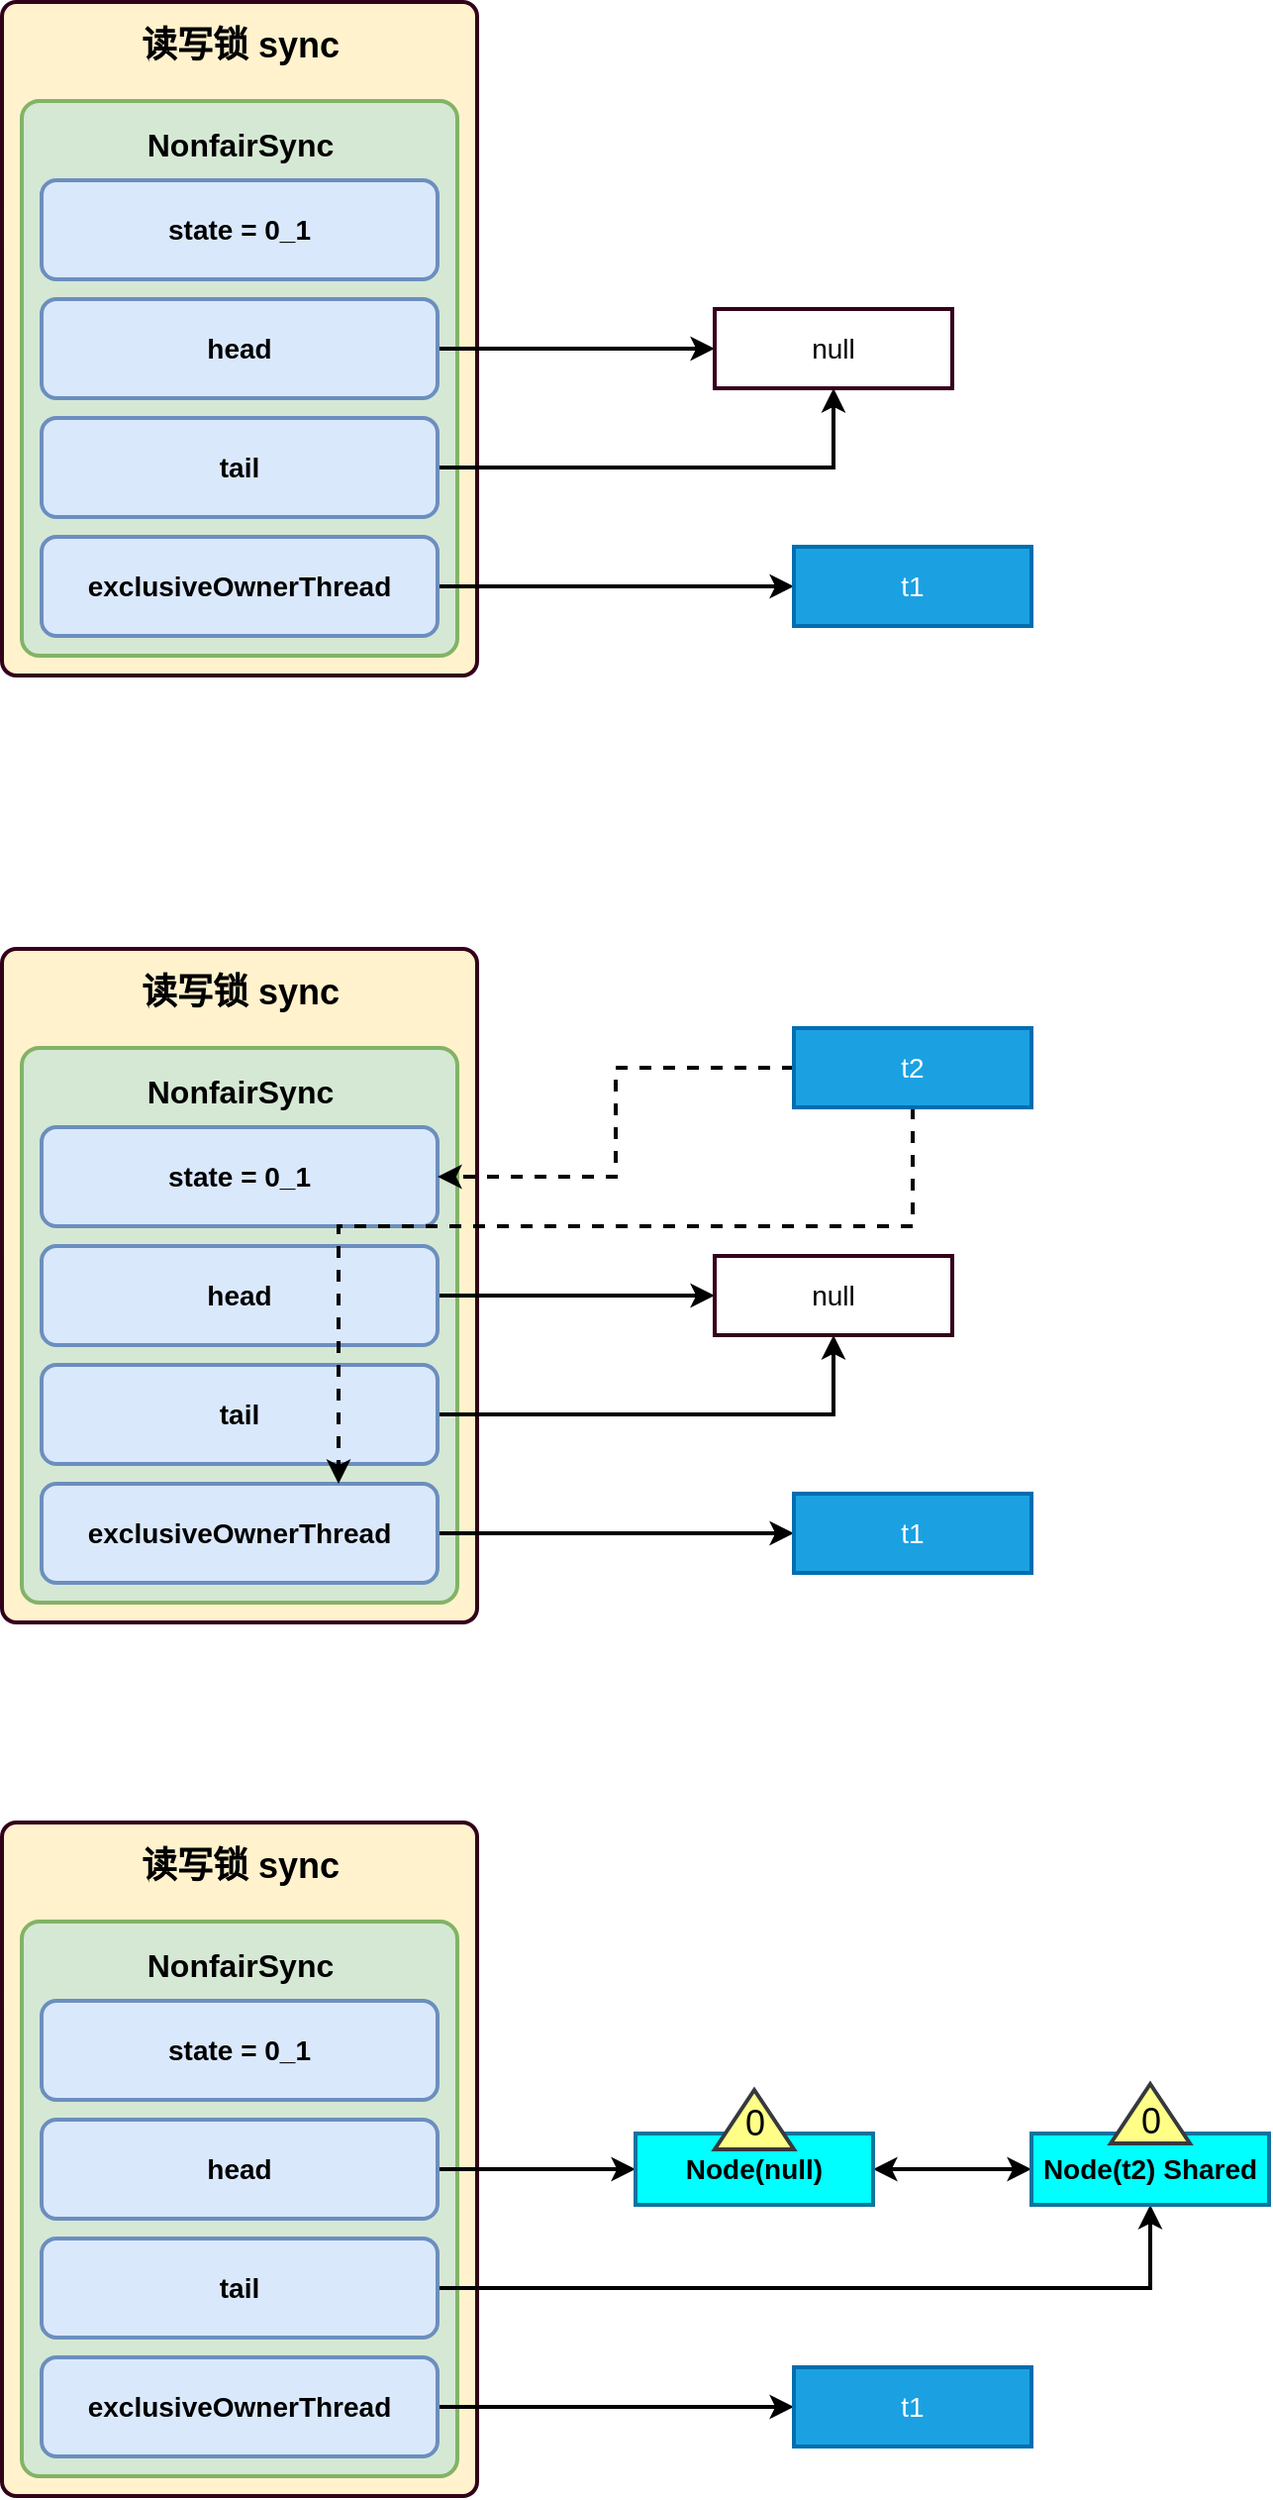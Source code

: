 <mxfile version="19.0.0" type="device"><diagram id="6_x05RDcbvVSsxvUz6cN" name="第 1 页"><mxGraphModel dx="1186" dy="738" grid="1" gridSize="10" guides="1" tooltips="1" connect="1" arrows="1" fold="1" page="1" pageScale="1" pageWidth="386000" pageHeight="216000" math="0" shadow="0"><root><mxCell id="0"/><mxCell id="1" parent="0"/><mxCell id="9hPNZDSCtpHdcYAQSVcA-1" value="" style="rounded=1;whiteSpace=wrap;html=1;fillColor=#fff2cc;strokeColor=#33001A;strokeWidth=2;arcSize=3;" vertex="1" parent="1"><mxGeometry x="120" y="165" width="240" height="340" as="geometry"/></mxCell><mxCell id="9hPNZDSCtpHdcYAQSVcA-2" value="" style="rounded=1;whiteSpace=wrap;html=1;strokeColor=#82b366;strokeWidth=2;arcSize=4;fillColor=#d5e8d4;" vertex="1" parent="1"><mxGeometry x="130" y="215" width="220" height="280" as="geometry"/></mxCell><mxCell id="9hPNZDSCtpHdcYAQSVcA-13" style="edgeStyle=orthogonalEdgeStyle;rounded=0;orthogonalLoop=1;jettySize=auto;html=1;exitX=1;exitY=0.5;exitDx=0;exitDy=0;fontSize=14;entryX=0;entryY=0.5;entryDx=0;entryDy=0;strokeWidth=2;" edge="1" parent="1" source="9hPNZDSCtpHdcYAQSVcA-4" target="9hPNZDSCtpHdcYAQSVcA-12"><mxGeometry relative="1" as="geometry"><mxPoint x="510" y="455" as="targetPoint"/></mxGeometry></mxCell><mxCell id="9hPNZDSCtpHdcYAQSVcA-4" value="&lt;font style=&quot;font-size: 14px;&quot;&gt;&lt;b&gt;exclusiveOwnerThread&lt;/b&gt;&lt;/font&gt;" style="rounded=1;whiteSpace=wrap;html=1;strokeColor=#6c8ebf;strokeWidth=2;fillColor=#dae8fc;" vertex="1" parent="1"><mxGeometry x="140" y="435" width="200" height="50" as="geometry"/></mxCell><mxCell id="9hPNZDSCtpHdcYAQSVcA-15" style="edgeStyle=orthogonalEdgeStyle;rounded=0;orthogonalLoop=1;jettySize=auto;html=1;exitX=1;exitY=0.5;exitDx=0;exitDy=0;entryX=0.5;entryY=1;entryDx=0;entryDy=0;fontSize=14;strokeWidth=2;" edge="1" parent="1" source="9hPNZDSCtpHdcYAQSVcA-6" target="9hPNZDSCtpHdcYAQSVcA-11"><mxGeometry relative="1" as="geometry"/></mxCell><mxCell id="9hPNZDSCtpHdcYAQSVcA-6" value="&lt;font style=&quot;font-size: 14px;&quot;&gt;&lt;b&gt;tail&lt;/b&gt;&lt;/font&gt;" style="rounded=1;whiteSpace=wrap;html=1;strokeColor=#6c8ebf;strokeWidth=2;fillColor=#dae8fc;" vertex="1" parent="1"><mxGeometry x="140" y="375" width="200" height="50" as="geometry"/></mxCell><mxCell id="9hPNZDSCtpHdcYAQSVcA-14" style="edgeStyle=orthogonalEdgeStyle;rounded=0;orthogonalLoop=1;jettySize=auto;html=1;exitX=1;exitY=0.5;exitDx=0;exitDy=0;fontSize=14;strokeWidth=2;" edge="1" parent="1" source="9hPNZDSCtpHdcYAQSVcA-7" target="9hPNZDSCtpHdcYAQSVcA-11"><mxGeometry relative="1" as="geometry"/></mxCell><mxCell id="9hPNZDSCtpHdcYAQSVcA-7" value="&lt;font style=&quot;font-size: 14px;&quot;&gt;&lt;b&gt;head&lt;/b&gt;&lt;/font&gt;" style="rounded=1;whiteSpace=wrap;html=1;strokeColor=#6c8ebf;strokeWidth=2;fillColor=#dae8fc;" vertex="1" parent="1"><mxGeometry x="140" y="315" width="200" height="50" as="geometry"/></mxCell><mxCell id="9hPNZDSCtpHdcYAQSVcA-8" value="&lt;font style=&quot;font-size: 14px;&quot;&gt;&lt;b&gt;state = 0_1&lt;/b&gt;&lt;/font&gt;" style="rounded=1;whiteSpace=wrap;html=1;strokeColor=#6c8ebf;strokeWidth=2;fillColor=#dae8fc;" vertex="1" parent="1"><mxGeometry x="140" y="255" width="200" height="50" as="geometry"/></mxCell><mxCell id="9hPNZDSCtpHdcYAQSVcA-9" value="&lt;font style=&quot;font-size: 18px;&quot;&gt;读写锁 sync&lt;/font&gt;" style="text;strokeColor=none;fillColor=none;html=1;fontSize=24;fontStyle=1;verticalAlign=middle;align=center;rounded=1;" vertex="1" parent="1"><mxGeometry x="190" y="165" width="100" height="40" as="geometry"/></mxCell><mxCell id="9hPNZDSCtpHdcYAQSVcA-10" value="&lt;span style=&quot;font-size: 16px;&quot;&gt;NonfairSync&lt;/span&gt;" style="text;strokeColor=none;fillColor=none;html=1;fontSize=24;fontStyle=1;verticalAlign=middle;align=center;rounded=1;" vertex="1" parent="1"><mxGeometry x="190" y="215" width="100" height="40" as="geometry"/></mxCell><mxCell id="9hPNZDSCtpHdcYAQSVcA-11" value="null" style="rounded=0;whiteSpace=wrap;html=1;fontSize=14;strokeColor=#33001A;strokeWidth=2;" vertex="1" parent="1"><mxGeometry x="480" y="320" width="120" height="40" as="geometry"/></mxCell><mxCell id="9hPNZDSCtpHdcYAQSVcA-12" value="t1" style="rounded=0;whiteSpace=wrap;html=1;fontSize=14;strokeColor=#006EAF;strokeWidth=2;fillColor=#1ba1e2;fontColor=#ffffff;" vertex="1" parent="1"><mxGeometry x="520" y="440" width="120" height="40" as="geometry"/></mxCell><mxCell id="9hPNZDSCtpHdcYAQSVcA-16" value="" style="rounded=1;whiteSpace=wrap;html=1;fillColor=#fff2cc;strokeColor=#33001A;strokeWidth=2;arcSize=3;" vertex="1" parent="1"><mxGeometry x="120" y="643" width="240" height="340" as="geometry"/></mxCell><mxCell id="9hPNZDSCtpHdcYAQSVcA-17" value="" style="rounded=1;whiteSpace=wrap;html=1;strokeColor=#82b366;strokeWidth=2;arcSize=4;fillColor=#d5e8d4;" vertex="1" parent="1"><mxGeometry x="130" y="693" width="220" height="280" as="geometry"/></mxCell><mxCell id="9hPNZDSCtpHdcYAQSVcA-18" style="edgeStyle=orthogonalEdgeStyle;rounded=0;orthogonalLoop=1;jettySize=auto;html=1;exitX=1;exitY=0.5;exitDx=0;exitDy=0;fontSize=14;entryX=0;entryY=0.5;entryDx=0;entryDy=0;strokeWidth=2;" edge="1" parent="1" source="9hPNZDSCtpHdcYAQSVcA-19" target="9hPNZDSCtpHdcYAQSVcA-28"><mxGeometry relative="1" as="geometry"><mxPoint x="510" y="933" as="targetPoint"/></mxGeometry></mxCell><mxCell id="9hPNZDSCtpHdcYAQSVcA-19" value="&lt;font style=&quot;font-size: 14px;&quot;&gt;&lt;b&gt;exclusiveOwnerThread&lt;/b&gt;&lt;/font&gt;" style="rounded=1;whiteSpace=wrap;html=1;strokeColor=#6c8ebf;strokeWidth=2;fillColor=#dae8fc;" vertex="1" parent="1"><mxGeometry x="140" y="913" width="200" height="50" as="geometry"/></mxCell><mxCell id="9hPNZDSCtpHdcYAQSVcA-20" style="edgeStyle=orthogonalEdgeStyle;rounded=0;orthogonalLoop=1;jettySize=auto;html=1;exitX=1;exitY=0.5;exitDx=0;exitDy=0;entryX=0.5;entryY=1;entryDx=0;entryDy=0;fontSize=14;strokeWidth=2;" edge="1" parent="1" source="9hPNZDSCtpHdcYAQSVcA-21" target="9hPNZDSCtpHdcYAQSVcA-27"><mxGeometry relative="1" as="geometry"/></mxCell><mxCell id="9hPNZDSCtpHdcYAQSVcA-21" value="&lt;font style=&quot;font-size: 14px;&quot;&gt;&lt;b&gt;tail&lt;/b&gt;&lt;/font&gt;" style="rounded=1;whiteSpace=wrap;html=1;strokeColor=#6c8ebf;strokeWidth=2;fillColor=#dae8fc;" vertex="1" parent="1"><mxGeometry x="140" y="853" width="200" height="50" as="geometry"/></mxCell><mxCell id="9hPNZDSCtpHdcYAQSVcA-22" style="edgeStyle=orthogonalEdgeStyle;rounded=0;orthogonalLoop=1;jettySize=auto;html=1;exitX=1;exitY=0.5;exitDx=0;exitDy=0;fontSize=14;strokeWidth=2;" edge="1" parent="1" source="9hPNZDSCtpHdcYAQSVcA-23" target="9hPNZDSCtpHdcYAQSVcA-27"><mxGeometry relative="1" as="geometry"/></mxCell><mxCell id="9hPNZDSCtpHdcYAQSVcA-23" value="&lt;font style=&quot;font-size: 14px;&quot;&gt;&lt;b&gt;head&lt;/b&gt;&lt;/font&gt;" style="rounded=1;whiteSpace=wrap;html=1;strokeColor=#6c8ebf;strokeWidth=2;fillColor=#dae8fc;" vertex="1" parent="1"><mxGeometry x="140" y="793" width="200" height="50" as="geometry"/></mxCell><mxCell id="9hPNZDSCtpHdcYAQSVcA-24" value="&lt;font style=&quot;font-size: 14px;&quot;&gt;&lt;b&gt;state = 0_1&lt;/b&gt;&lt;/font&gt;" style="rounded=1;whiteSpace=wrap;html=1;strokeColor=#6c8ebf;strokeWidth=2;fillColor=#dae8fc;" vertex="1" parent="1"><mxGeometry x="140" y="733" width="200" height="50" as="geometry"/></mxCell><mxCell id="9hPNZDSCtpHdcYAQSVcA-25" value="&lt;font style=&quot;font-size: 18px;&quot;&gt;读写锁 sync&lt;/font&gt;" style="text;strokeColor=none;fillColor=none;html=1;fontSize=24;fontStyle=1;verticalAlign=middle;align=center;rounded=1;" vertex="1" parent="1"><mxGeometry x="190" y="643" width="100" height="40" as="geometry"/></mxCell><mxCell id="9hPNZDSCtpHdcYAQSVcA-26" value="&lt;span style=&quot;font-size: 16px;&quot;&gt;NonfairSync&lt;/span&gt;" style="text;strokeColor=none;fillColor=none;html=1;fontSize=24;fontStyle=1;verticalAlign=middle;align=center;rounded=1;" vertex="1" parent="1"><mxGeometry x="190" y="693" width="100" height="40" as="geometry"/></mxCell><mxCell id="9hPNZDSCtpHdcYAQSVcA-27" value="null" style="rounded=0;whiteSpace=wrap;html=1;fontSize=14;strokeColor=#33001A;strokeWidth=2;" vertex="1" parent="1"><mxGeometry x="480" y="798" width="120" height="40" as="geometry"/></mxCell><mxCell id="9hPNZDSCtpHdcYAQSVcA-28" value="t1" style="rounded=0;whiteSpace=wrap;html=1;fontSize=14;strokeColor=#006EAF;strokeWidth=2;fillColor=#1ba1e2;fontColor=#ffffff;" vertex="1" parent="1"><mxGeometry x="520" y="918" width="120" height="40" as="geometry"/></mxCell><mxCell id="9hPNZDSCtpHdcYAQSVcA-30" style="edgeStyle=orthogonalEdgeStyle;rounded=0;orthogonalLoop=1;jettySize=auto;html=1;exitX=0;exitY=0.5;exitDx=0;exitDy=0;entryX=1;entryY=0.5;entryDx=0;entryDy=0;fontSize=14;strokeWidth=2;dashed=1;" edge="1" parent="1" source="9hPNZDSCtpHdcYAQSVcA-29" target="9hPNZDSCtpHdcYAQSVcA-24"><mxGeometry relative="1" as="geometry"/></mxCell><mxCell id="9hPNZDSCtpHdcYAQSVcA-33" style="edgeStyle=orthogonalEdgeStyle;rounded=0;orthogonalLoop=1;jettySize=auto;html=1;exitX=0.5;exitY=1;exitDx=0;exitDy=0;entryX=0.75;entryY=0;entryDx=0;entryDy=0;fontSize=14;strokeWidth=2;dashed=1;" edge="1" parent="1" source="9hPNZDSCtpHdcYAQSVcA-29" target="9hPNZDSCtpHdcYAQSVcA-19"><mxGeometry relative="1" as="geometry"><Array as="points"><mxPoint x="580" y="783"/><mxPoint x="290" y="783"/></Array></mxGeometry></mxCell><mxCell id="9hPNZDSCtpHdcYAQSVcA-29" value="t2" style="rounded=0;whiteSpace=wrap;html=1;fontSize=14;strokeColor=#006EAF;strokeWidth=2;fillColor=#1ba1e2;fontColor=#ffffff;" vertex="1" parent="1"><mxGeometry x="520" y="683" width="120" height="40" as="geometry"/></mxCell><mxCell id="9hPNZDSCtpHdcYAQSVcA-35" value="" style="rounded=1;whiteSpace=wrap;html=1;fillColor=#fff2cc;strokeColor=#33001A;strokeWidth=2;arcSize=3;" vertex="1" parent="1"><mxGeometry x="120" y="1084" width="240" height="340" as="geometry"/></mxCell><mxCell id="9hPNZDSCtpHdcYAQSVcA-36" value="" style="rounded=1;whiteSpace=wrap;html=1;strokeColor=#82b366;strokeWidth=2;arcSize=4;fillColor=#d5e8d4;" vertex="1" parent="1"><mxGeometry x="130" y="1134" width="220" height="280" as="geometry"/></mxCell><mxCell id="9hPNZDSCtpHdcYAQSVcA-37" style="edgeStyle=orthogonalEdgeStyle;rounded=0;orthogonalLoop=1;jettySize=auto;html=1;exitX=1;exitY=0.5;exitDx=0;exitDy=0;fontSize=14;entryX=0;entryY=0.5;entryDx=0;entryDy=0;strokeWidth=2;" edge="1" parent="1" source="9hPNZDSCtpHdcYAQSVcA-38" target="9hPNZDSCtpHdcYAQSVcA-47"><mxGeometry relative="1" as="geometry"><mxPoint x="510" y="1374" as="targetPoint"/></mxGeometry></mxCell><mxCell id="9hPNZDSCtpHdcYAQSVcA-38" value="&lt;font style=&quot;font-size: 14px;&quot;&gt;&lt;b&gt;exclusiveOwnerThread&lt;/b&gt;&lt;/font&gt;" style="rounded=1;whiteSpace=wrap;html=1;strokeColor=#6c8ebf;strokeWidth=2;fillColor=#dae8fc;" vertex="1" parent="1"><mxGeometry x="140" y="1354" width="200" height="50" as="geometry"/></mxCell><mxCell id="9hPNZDSCtpHdcYAQSVcA-59" style="edgeStyle=orthogonalEdgeStyle;rounded=0;orthogonalLoop=1;jettySize=auto;html=1;exitX=1;exitY=0.5;exitDx=0;exitDy=0;entryX=0.5;entryY=1;entryDx=0;entryDy=0;fontSize=14;startArrow=none;startFill=0;strokeWidth=2;" edge="1" parent="1" source="9hPNZDSCtpHdcYAQSVcA-40" target="9hPNZDSCtpHdcYAQSVcA-53"><mxGeometry relative="1" as="geometry"/></mxCell><mxCell id="9hPNZDSCtpHdcYAQSVcA-40" value="&lt;font style=&quot;font-size: 14px;&quot;&gt;&lt;b&gt;tail&lt;/b&gt;&lt;/font&gt;" style="rounded=1;whiteSpace=wrap;html=1;strokeColor=#6c8ebf;strokeWidth=2;fillColor=#dae8fc;" vertex="1" parent="1"><mxGeometry x="140" y="1294" width="200" height="50" as="geometry"/></mxCell><mxCell id="9hPNZDSCtpHdcYAQSVcA-54" style="edgeStyle=orthogonalEdgeStyle;rounded=0;orthogonalLoop=1;jettySize=auto;html=1;exitX=1;exitY=0.5;exitDx=0;exitDy=0;entryX=0;entryY=0.5;entryDx=0;entryDy=0;fontSize=14;strokeWidth=2;" edge="1" parent="1" source="9hPNZDSCtpHdcYAQSVcA-42" target="9hPNZDSCtpHdcYAQSVcA-52"><mxGeometry relative="1" as="geometry"/></mxCell><mxCell id="9hPNZDSCtpHdcYAQSVcA-42" value="&lt;font style=&quot;font-size: 14px;&quot;&gt;&lt;b&gt;head&lt;/b&gt;&lt;/font&gt;" style="rounded=1;whiteSpace=wrap;html=1;strokeColor=#6c8ebf;strokeWidth=2;fillColor=#dae8fc;" vertex="1" parent="1"><mxGeometry x="140" y="1234" width="200" height="50" as="geometry"/></mxCell><mxCell id="9hPNZDSCtpHdcYAQSVcA-43" value="&lt;font style=&quot;font-size: 14px;&quot;&gt;&lt;b&gt;state = 0_1&lt;/b&gt;&lt;/font&gt;" style="rounded=1;whiteSpace=wrap;html=1;strokeColor=#6c8ebf;strokeWidth=2;fillColor=#dae8fc;" vertex="1" parent="1"><mxGeometry x="140" y="1174" width="200" height="50" as="geometry"/></mxCell><mxCell id="9hPNZDSCtpHdcYAQSVcA-44" value="&lt;font style=&quot;font-size: 18px;&quot;&gt;读写锁 sync&lt;/font&gt;" style="text;strokeColor=none;fillColor=none;html=1;fontSize=24;fontStyle=1;verticalAlign=middle;align=center;rounded=1;" vertex="1" parent="1"><mxGeometry x="190" y="1084" width="100" height="40" as="geometry"/></mxCell><mxCell id="9hPNZDSCtpHdcYAQSVcA-45" value="&lt;span style=&quot;font-size: 16px;&quot;&gt;NonfairSync&lt;/span&gt;" style="text;strokeColor=none;fillColor=none;html=1;fontSize=24;fontStyle=1;verticalAlign=middle;align=center;rounded=1;" vertex="1" parent="1"><mxGeometry x="190" y="1134" width="100" height="40" as="geometry"/></mxCell><mxCell id="9hPNZDSCtpHdcYAQSVcA-47" value="t1" style="rounded=0;whiteSpace=wrap;html=1;fontSize=14;strokeColor=#006EAF;strokeWidth=2;fillColor=#1ba1e2;fontColor=#ffffff;" vertex="1" parent="1"><mxGeometry x="520" y="1359" width="120" height="40" as="geometry"/></mxCell><mxCell id="9hPNZDSCtpHdcYAQSVcA-56" style="edgeStyle=orthogonalEdgeStyle;rounded=0;orthogonalLoop=1;jettySize=auto;html=1;exitX=1;exitY=0.5;exitDx=0;exitDy=0;entryX=0;entryY=0.5;entryDx=0;entryDy=0;fontSize=14;strokeWidth=2;startArrow=classic;startFill=1;" edge="1" parent="1" source="9hPNZDSCtpHdcYAQSVcA-52" target="9hPNZDSCtpHdcYAQSVcA-53"><mxGeometry relative="1" as="geometry"/></mxCell><mxCell id="9hPNZDSCtpHdcYAQSVcA-52" value="&lt;b&gt;Node(null)&lt;/b&gt;" style="rounded=0;whiteSpace=wrap;html=1;fontSize=14;strokeColor=#10739e;strokeWidth=2;fillColor=#00FFFF;" vertex="1" parent="1"><mxGeometry x="440" y="1241" width="120" height="36" as="geometry"/></mxCell><mxCell id="9hPNZDSCtpHdcYAQSVcA-53" value="&lt;b&gt;Node(t2) Shared&lt;/b&gt;" style="rounded=0;whiteSpace=wrap;html=1;fontSize=14;strokeColor=#10739e;strokeWidth=2;fillColor=#00FFFF;" vertex="1" parent="1"><mxGeometry x="640" y="1241" width="120" height="36" as="geometry"/></mxCell><mxCell id="9hPNZDSCtpHdcYAQSVcA-60" value="" style="verticalLabelPosition=bottom;verticalAlign=top;html=1;shape=mxgraph.basic.acute_triangle;dx=0.5;rounded=1;fontSize=14;strokeColor=#36393d;strokeWidth=2;fillColor=#ffff88;" vertex="1" parent="1"><mxGeometry x="680" y="1216" width="40" height="30" as="geometry"/></mxCell><mxCell id="9hPNZDSCtpHdcYAQSVcA-63" value="" style="verticalLabelPosition=bottom;verticalAlign=top;html=1;shape=mxgraph.basic.acute_triangle;dx=0.5;rounded=1;fontSize=14;strokeColor=#36393d;strokeWidth=2;fillColor=#ffff88;" vertex="1" parent="1"><mxGeometry x="480" y="1219" width="40" height="30" as="geometry"/></mxCell><mxCell id="9hPNZDSCtpHdcYAQSVcA-67" value="0" style="text;strokeColor=none;fillColor=none;html=1;fontSize=18;fontStyle=0;verticalAlign=middle;align=center;rounded=1;arcSize=0;" vertex="1" parent="1"><mxGeometry x="480" y="1226" width="40" height="20" as="geometry"/></mxCell><mxCell id="9hPNZDSCtpHdcYAQSVcA-70" value="0" style="text;strokeColor=none;fillColor=none;html=1;fontSize=18;fontStyle=0;verticalAlign=middle;align=center;rounded=1;arcSize=0;" vertex="1" parent="1"><mxGeometry x="680" y="1225" width="40" height="20" as="geometry"/></mxCell></root></mxGraphModel></diagram></mxfile>